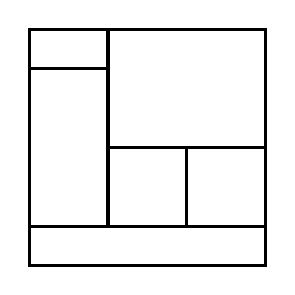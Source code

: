 \begin{tikzpicture}[very thick, scale=.5]
    \draw (0,5) rectangle (2,6);
    \draw (0,1) rectangle (2,5);
    \draw (2,3) rectangle (6,6);
    \draw (2,1) rectangle (4,3);
    \draw (4,1) rectangle (6,3);
    \draw (0,0) rectangle (6,1);
\end{tikzpicture}
